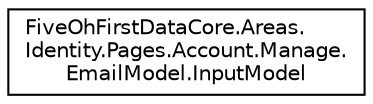 digraph "Graphical Class Hierarchy"
{
 // LATEX_PDF_SIZE
  edge [fontname="Helvetica",fontsize="10",labelfontname="Helvetica",labelfontsize="10"];
  node [fontname="Helvetica",fontsize="10",shape=record];
  rankdir="LR";
  Node0 [label="FiveOhFirstDataCore.Areas.\lIdentity.Pages.Account.Manage.\lEmailModel.InputModel",height=0.2,width=0.4,color="black", fillcolor="white", style="filled",URL="$class_five_oh_first_data_core_1_1_areas_1_1_identity_1_1_pages_1_1_account_1_1_manage_1_1_email_model_1_1_input_model.html",tooltip=" "];
}
